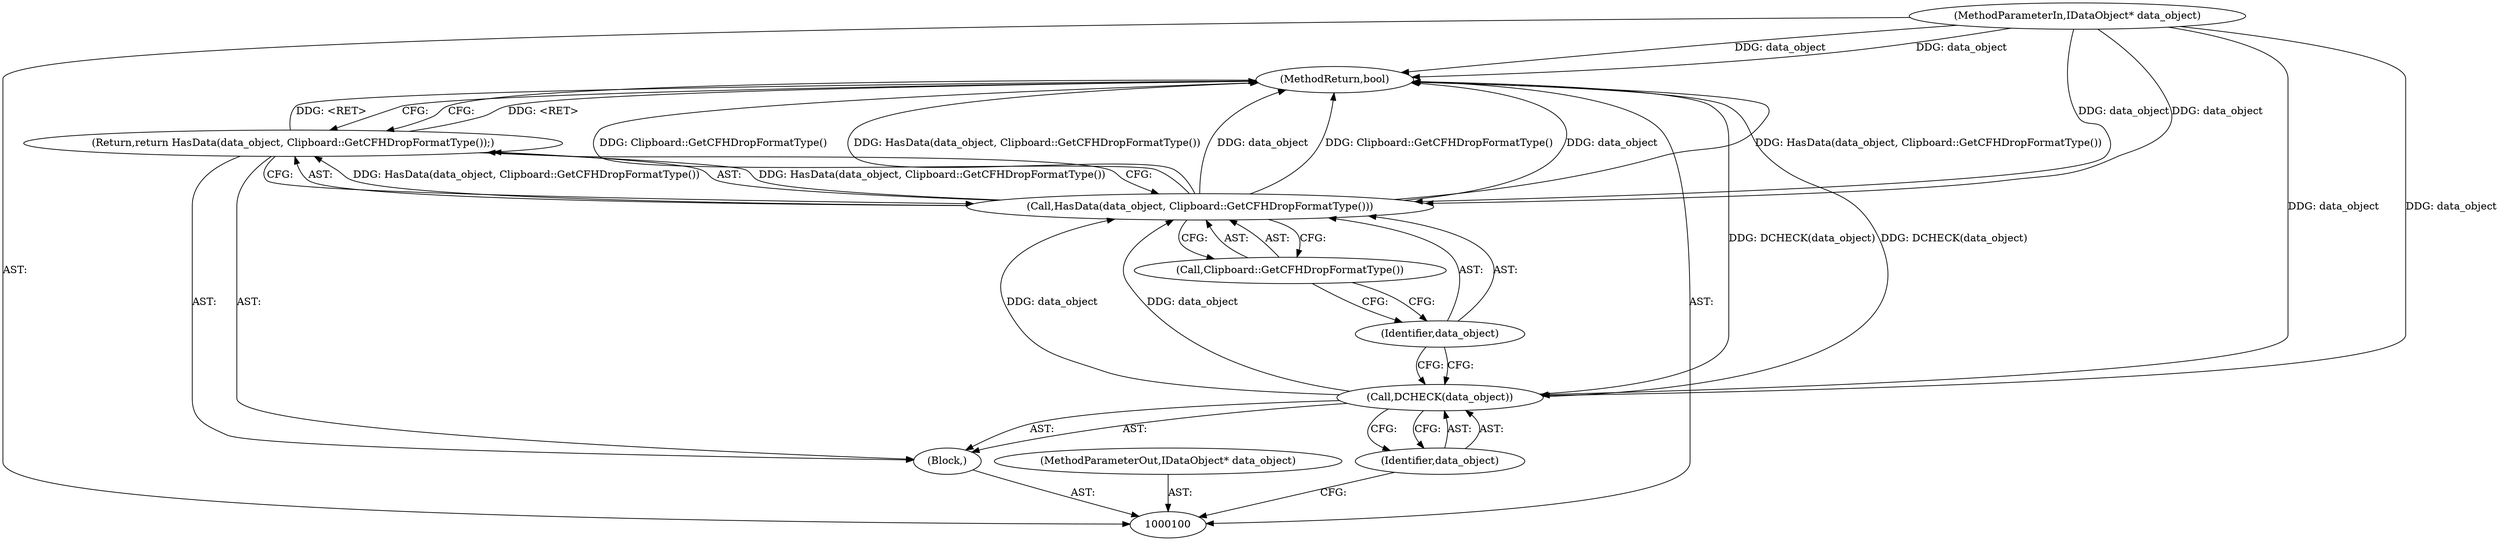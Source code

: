 digraph "1_Chrome_e93dc535728da259ec16d1c3cc393f80b25f64ae_9" {
"1000109" [label="(MethodReturn,bool)"];
"1000101" [label="(MethodParameterIn,IDataObject* data_object)"];
"1000126" [label="(MethodParameterOut,IDataObject* data_object)"];
"1000102" [label="(Block,)"];
"1000104" [label="(Identifier,data_object)"];
"1000103" [label="(Call,DCHECK(data_object))"];
"1000107" [label="(Identifier,data_object)"];
"1000105" [label="(Return,return HasData(data_object, Clipboard::GetCFHDropFormatType());)"];
"1000108" [label="(Call,Clipboard::GetCFHDropFormatType())"];
"1000106" [label="(Call,HasData(data_object, Clipboard::GetCFHDropFormatType()))"];
"1000109" -> "1000100"  [label="AST: "];
"1000109" -> "1000105"  [label="CFG: "];
"1000106" -> "1000109"  [label="DDG: Clipboard::GetCFHDropFormatType()"];
"1000106" -> "1000109"  [label="DDG: data_object"];
"1000106" -> "1000109"  [label="DDG: HasData(data_object, Clipboard::GetCFHDropFormatType())"];
"1000103" -> "1000109"  [label="DDG: DCHECK(data_object)"];
"1000101" -> "1000109"  [label="DDG: data_object"];
"1000105" -> "1000109"  [label="DDG: <RET>"];
"1000101" -> "1000100"  [label="AST: "];
"1000101" -> "1000109"  [label="DDG: data_object"];
"1000101" -> "1000103"  [label="DDG: data_object"];
"1000101" -> "1000106"  [label="DDG: data_object"];
"1000126" -> "1000100"  [label="AST: "];
"1000102" -> "1000100"  [label="AST: "];
"1000103" -> "1000102"  [label="AST: "];
"1000105" -> "1000102"  [label="AST: "];
"1000104" -> "1000103"  [label="AST: "];
"1000104" -> "1000100"  [label="CFG: "];
"1000103" -> "1000104"  [label="CFG: "];
"1000103" -> "1000102"  [label="AST: "];
"1000103" -> "1000104"  [label="CFG: "];
"1000104" -> "1000103"  [label="AST: "];
"1000107" -> "1000103"  [label="CFG: "];
"1000103" -> "1000109"  [label="DDG: DCHECK(data_object)"];
"1000101" -> "1000103"  [label="DDG: data_object"];
"1000103" -> "1000106"  [label="DDG: data_object"];
"1000107" -> "1000106"  [label="AST: "];
"1000107" -> "1000103"  [label="CFG: "];
"1000108" -> "1000107"  [label="CFG: "];
"1000105" -> "1000102"  [label="AST: "];
"1000105" -> "1000106"  [label="CFG: "];
"1000106" -> "1000105"  [label="AST: "];
"1000109" -> "1000105"  [label="CFG: "];
"1000105" -> "1000109"  [label="DDG: <RET>"];
"1000106" -> "1000105"  [label="DDG: HasData(data_object, Clipboard::GetCFHDropFormatType())"];
"1000108" -> "1000106"  [label="AST: "];
"1000108" -> "1000107"  [label="CFG: "];
"1000106" -> "1000108"  [label="CFG: "];
"1000106" -> "1000105"  [label="AST: "];
"1000106" -> "1000108"  [label="CFG: "];
"1000107" -> "1000106"  [label="AST: "];
"1000108" -> "1000106"  [label="AST: "];
"1000105" -> "1000106"  [label="CFG: "];
"1000106" -> "1000109"  [label="DDG: Clipboard::GetCFHDropFormatType()"];
"1000106" -> "1000109"  [label="DDG: data_object"];
"1000106" -> "1000109"  [label="DDG: HasData(data_object, Clipboard::GetCFHDropFormatType())"];
"1000106" -> "1000105"  [label="DDG: HasData(data_object, Clipboard::GetCFHDropFormatType())"];
"1000103" -> "1000106"  [label="DDG: data_object"];
"1000101" -> "1000106"  [label="DDG: data_object"];
}
